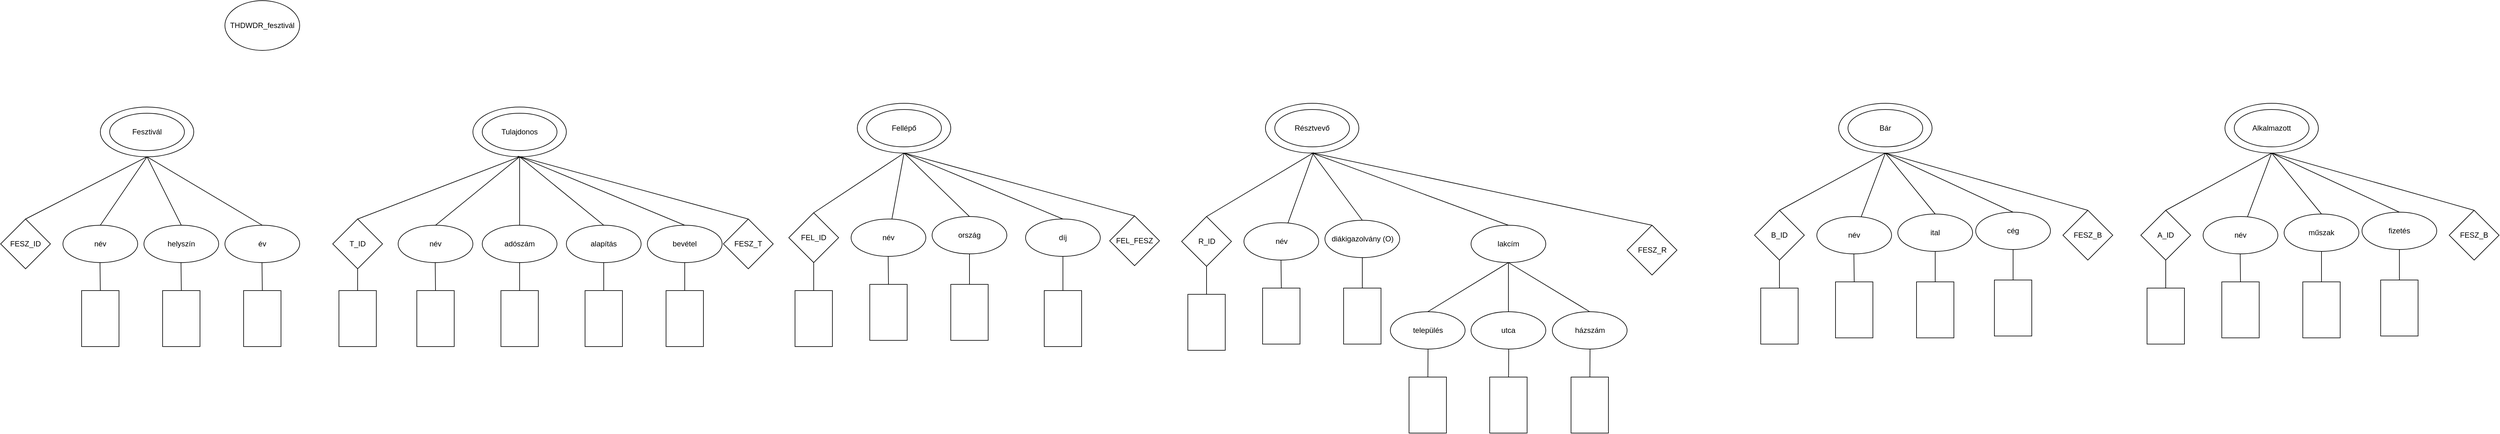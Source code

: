 <mxfile version="22.0.4" type="device">
  <diagram name="1 oldal" id="eouyj4CKeiJUBMxlLpfT">
    <mxGraphModel dx="1195" dy="658" grid="1" gridSize="10" guides="1" tooltips="1" connect="1" arrows="1" fold="1" page="1" pageScale="1" pageWidth="4681" pageHeight="3300" math="0" shadow="0">
      <root>
        <mxCell id="0" />
        <mxCell id="1" parent="0" />
        <mxCell id="wa0pbcNeOMviZZzqPdsQ-9" value="" style="ellipse;whiteSpace=wrap;html=1;" vertex="1" parent="1">
          <mxGeometry x="2180" y="205" width="150" height="80" as="geometry" />
        </mxCell>
        <mxCell id="wa0pbcNeOMviZZzqPdsQ-8" value="" style="ellipse;whiteSpace=wrap;html=1;" vertex="1" parent="1">
          <mxGeometry x="3100" y="205" width="150" height="80" as="geometry" />
        </mxCell>
        <mxCell id="wa0pbcNeOMviZZzqPdsQ-7" value="" style="ellipse;whiteSpace=wrap;html=1;" vertex="1" parent="1">
          <mxGeometry x="1525" y="205" width="150" height="80" as="geometry" />
        </mxCell>
        <mxCell id="wa0pbcNeOMviZZzqPdsQ-1" value="THDWDR_fesztivál" style="ellipse;whiteSpace=wrap;html=1;" vertex="1" parent="1">
          <mxGeometry x="510" y="40" width="120" height="80" as="geometry" />
        </mxCell>
        <mxCell id="wa0pbcNeOMviZZzqPdsQ-3" value="Fellépő" style="ellipse;whiteSpace=wrap;html=1;" vertex="1" parent="1">
          <mxGeometry x="1540" y="215" width="120" height="60" as="geometry" />
        </mxCell>
        <mxCell id="wa0pbcNeOMviZZzqPdsQ-4" value="Bár" style="ellipse;whiteSpace=wrap;html=1;" vertex="1" parent="1">
          <mxGeometry x="3115" y="215" width="120" height="60" as="geometry" />
        </mxCell>
        <mxCell id="wa0pbcNeOMviZZzqPdsQ-5" value="Résztvevő" style="ellipse;whiteSpace=wrap;html=1;" vertex="1" parent="1">
          <mxGeometry x="2195" y="215" width="120" height="60" as="geometry" />
        </mxCell>
        <mxCell id="wa0pbcNeOMviZZzqPdsQ-6" value="" style="ellipse;whiteSpace=wrap;html=1;" vertex="1" parent="1">
          <mxGeometry x="908" y="211" width="150" height="80" as="geometry" />
        </mxCell>
        <mxCell id="wa0pbcNeOMviZZzqPdsQ-2" value="Tulajdonos" style="ellipse;whiteSpace=wrap;html=1;" vertex="1" parent="1">
          <mxGeometry x="923" y="221" width="120" height="60" as="geometry" />
        </mxCell>
        <mxCell id="wa0pbcNeOMviZZzqPdsQ-10" value="T_ID" style="rhombus;whiteSpace=wrap;html=1;" vertex="1" parent="1">
          <mxGeometry x="683" y="391" width="80" height="80" as="geometry" />
        </mxCell>
        <mxCell id="wa0pbcNeOMviZZzqPdsQ-11" value="név" style="ellipse;whiteSpace=wrap;html=1;" vertex="1" parent="1">
          <mxGeometry x="788" y="401" width="120" height="60" as="geometry" />
        </mxCell>
        <mxCell id="wa0pbcNeOMviZZzqPdsQ-12" value="adószám" style="ellipse;whiteSpace=wrap;html=1;" vertex="1" parent="1">
          <mxGeometry x="923" y="401" width="120" height="60" as="geometry" />
        </mxCell>
        <mxCell id="wa0pbcNeOMviZZzqPdsQ-13" value="alapítás" style="ellipse;whiteSpace=wrap;html=1;" vertex="1" parent="1">
          <mxGeometry x="1058" y="401" width="120" height="60" as="geometry" />
        </mxCell>
        <mxCell id="wa0pbcNeOMviZZzqPdsQ-14" value="" style="rounded=0;whiteSpace=wrap;html=1;rotation=-90;" vertex="1" parent="1">
          <mxGeometry x="678" y="521" width="90" height="60" as="geometry" />
        </mxCell>
        <mxCell id="wa0pbcNeOMviZZzqPdsQ-15" value="" style="rounded=0;whiteSpace=wrap;html=1;rotation=-90;" vertex="1" parent="1">
          <mxGeometry x="803" y="521" width="90" height="60" as="geometry" />
        </mxCell>
        <mxCell id="wa0pbcNeOMviZZzqPdsQ-16" value="" style="rounded=0;whiteSpace=wrap;html=1;rotation=-90;" vertex="1" parent="1">
          <mxGeometry x="938" y="521" width="90" height="60" as="geometry" />
        </mxCell>
        <mxCell id="wa0pbcNeOMviZZzqPdsQ-17" value="" style="rounded=0;whiteSpace=wrap;html=1;rotation=-90;" vertex="1" parent="1">
          <mxGeometry x="1073" y="521" width="90" height="60" as="geometry" />
        </mxCell>
        <mxCell id="wa0pbcNeOMviZZzqPdsQ-18" value="" style="endArrow=none;html=1;rounded=0;exitX=0.5;exitY=1;exitDx=0;exitDy=0;entryX=1;entryY=0.5;entryDx=0;entryDy=0;" edge="1" parent="1" source="wa0pbcNeOMviZZzqPdsQ-13" target="wa0pbcNeOMviZZzqPdsQ-17">
          <mxGeometry width="50" height="50" relative="1" as="geometry">
            <mxPoint x="1158" y="451" as="sourcePoint" />
            <mxPoint x="1208" y="401" as="targetPoint" />
          </mxGeometry>
        </mxCell>
        <mxCell id="wa0pbcNeOMviZZzqPdsQ-19" value="" style="endArrow=none;html=1;rounded=0;entryX=1;entryY=0.5;entryDx=0;entryDy=0;" edge="1" parent="1" source="wa0pbcNeOMviZZzqPdsQ-12" target="wa0pbcNeOMviZZzqPdsQ-16">
          <mxGeometry width="50" height="50" relative="1" as="geometry">
            <mxPoint x="963" y="475" as="sourcePoint" />
            <mxPoint x="982.5" y="516" as="targetPoint" />
          </mxGeometry>
        </mxCell>
        <mxCell id="wa0pbcNeOMviZZzqPdsQ-20" value="" style="endArrow=none;html=1;rounded=0;exitX=0.5;exitY=1;exitDx=0;exitDy=0;entryX=1;entryY=0.5;entryDx=0;entryDy=0;" edge="1" parent="1" target="wa0pbcNeOMviZZzqPdsQ-15">
          <mxGeometry width="50" height="50" relative="1" as="geometry">
            <mxPoint x="847.5" y="461" as="sourcePoint" />
            <mxPoint x="847.5" y="516" as="targetPoint" />
          </mxGeometry>
        </mxCell>
        <mxCell id="wa0pbcNeOMviZZzqPdsQ-21" value="" style="endArrow=none;html=1;rounded=0;" edge="1" parent="1" source="wa0pbcNeOMviZZzqPdsQ-10" target="wa0pbcNeOMviZZzqPdsQ-14">
          <mxGeometry width="50" height="50" relative="1" as="geometry">
            <mxPoint x="723" y="461" as="sourcePoint" />
            <mxPoint x="723" y="521" as="targetPoint" />
          </mxGeometry>
        </mxCell>
        <mxCell id="wa0pbcNeOMviZZzqPdsQ-22" value="FEL_ID" style="rhombus;whiteSpace=wrap;html=1;" vertex="1" parent="1">
          <mxGeometry x="1415" y="381" width="80" height="80" as="geometry" />
        </mxCell>
        <mxCell id="wa0pbcNeOMviZZzqPdsQ-23" value="név" style="ellipse;whiteSpace=wrap;html=1;" vertex="1" parent="1">
          <mxGeometry x="1515" y="391" width="120" height="60" as="geometry" />
        </mxCell>
        <mxCell id="wa0pbcNeOMviZZzqPdsQ-24" value="ország" style="ellipse;whiteSpace=wrap;html=1;" vertex="1" parent="1">
          <mxGeometry x="1645" y="387" width="120" height="60" as="geometry" />
        </mxCell>
        <mxCell id="wa0pbcNeOMviZZzqPdsQ-25" value="díj" style="ellipse;whiteSpace=wrap;html=1;" vertex="1" parent="1">
          <mxGeometry x="1795" y="391" width="120" height="60" as="geometry" />
        </mxCell>
        <mxCell id="wa0pbcNeOMviZZzqPdsQ-26" value="" style="rounded=0;whiteSpace=wrap;html=1;rotation=-90;" vertex="1" parent="1">
          <mxGeometry x="1410" y="521" width="90" height="60" as="geometry" />
        </mxCell>
        <mxCell id="wa0pbcNeOMviZZzqPdsQ-27" value="" style="rounded=0;whiteSpace=wrap;html=1;rotation=-90;" vertex="1" parent="1">
          <mxGeometry x="1530" y="511" width="90" height="60" as="geometry" />
        </mxCell>
        <mxCell id="wa0pbcNeOMviZZzqPdsQ-28" value="" style="rounded=0;whiteSpace=wrap;html=1;rotation=-90;" vertex="1" parent="1">
          <mxGeometry x="1660" y="511" width="90" height="60" as="geometry" />
        </mxCell>
        <mxCell id="wa0pbcNeOMviZZzqPdsQ-29" value="" style="rounded=0;whiteSpace=wrap;html=1;rotation=-90;" vertex="1" parent="1">
          <mxGeometry x="1810" y="521" width="90" height="60" as="geometry" />
        </mxCell>
        <mxCell id="wa0pbcNeOMviZZzqPdsQ-30" value="" style="endArrow=none;html=1;rounded=0;exitX=0.5;exitY=1;exitDx=0;exitDy=0;entryX=1;entryY=0.5;entryDx=0;entryDy=0;" edge="1" parent="1" source="wa0pbcNeOMviZZzqPdsQ-25" target="wa0pbcNeOMviZZzqPdsQ-29">
          <mxGeometry width="50" height="50" relative="1" as="geometry">
            <mxPoint x="1895" y="441" as="sourcePoint" />
            <mxPoint x="1945" y="391" as="targetPoint" />
          </mxGeometry>
        </mxCell>
        <mxCell id="wa0pbcNeOMviZZzqPdsQ-31" value="" style="endArrow=none;html=1;rounded=0;entryX=1;entryY=0.5;entryDx=0;entryDy=0;" edge="1" parent="1" source="wa0pbcNeOMviZZzqPdsQ-24" target="wa0pbcNeOMviZZzqPdsQ-28">
          <mxGeometry width="50" height="50" relative="1" as="geometry">
            <mxPoint x="1685" y="461" as="sourcePoint" />
            <mxPoint x="1704.5" y="502" as="targetPoint" />
          </mxGeometry>
        </mxCell>
        <mxCell id="wa0pbcNeOMviZZzqPdsQ-32" value="" style="endArrow=none;html=1;rounded=0;exitX=0.5;exitY=1;exitDx=0;exitDy=0;entryX=1;entryY=0.5;entryDx=0;entryDy=0;" edge="1" parent="1" target="wa0pbcNeOMviZZzqPdsQ-27">
          <mxGeometry width="50" height="50" relative="1" as="geometry">
            <mxPoint x="1574.5" y="451" as="sourcePoint" />
            <mxPoint x="1574.5" y="506" as="targetPoint" />
          </mxGeometry>
        </mxCell>
        <mxCell id="wa0pbcNeOMviZZzqPdsQ-33" value="" style="endArrow=none;html=1;rounded=0;" edge="1" parent="1" source="wa0pbcNeOMviZZzqPdsQ-22" target="wa0pbcNeOMviZZzqPdsQ-26">
          <mxGeometry width="50" height="50" relative="1" as="geometry">
            <mxPoint x="1455" y="451" as="sourcePoint" />
            <mxPoint x="1455" y="511" as="targetPoint" />
          </mxGeometry>
        </mxCell>
        <mxCell id="wa0pbcNeOMviZZzqPdsQ-34" value="" style="endArrow=none;html=1;rounded=0;exitX=0.5;exitY=0;exitDx=0;exitDy=0;entryX=0.5;entryY=1;entryDx=0;entryDy=0;" edge="1" parent="1" source="wa0pbcNeOMviZZzqPdsQ-22" target="wa0pbcNeOMviZZzqPdsQ-7">
          <mxGeometry width="50" height="50" relative="1" as="geometry">
            <mxPoint x="1550" y="335" as="sourcePoint" />
            <mxPoint x="1600" y="285" as="targetPoint" />
          </mxGeometry>
        </mxCell>
        <mxCell id="wa0pbcNeOMviZZzqPdsQ-35" value="" style="endArrow=none;html=1;rounded=0;entryX=0.5;entryY=1;entryDx=0;entryDy=0;" edge="1" parent="1" source="wa0pbcNeOMviZZzqPdsQ-23" target="wa0pbcNeOMviZZzqPdsQ-7">
          <mxGeometry width="50" height="50" relative="1" as="geometry">
            <mxPoint x="1355" y="435" as="sourcePoint" />
            <mxPoint x="1595" y="285" as="targetPoint" />
          </mxGeometry>
        </mxCell>
        <mxCell id="wa0pbcNeOMviZZzqPdsQ-36" value="" style="endArrow=none;html=1;rounded=0;entryX=0.5;entryY=1;entryDx=0;entryDy=0;exitX=0.5;exitY=0;exitDx=0;exitDy=0;" edge="1" parent="1" source="wa0pbcNeOMviZZzqPdsQ-24" target="wa0pbcNeOMviZZzqPdsQ-7">
          <mxGeometry width="50" height="50" relative="1" as="geometry">
            <mxPoint x="1590" y="401" as="sourcePoint" />
            <mxPoint x="1610" y="295" as="targetPoint" />
          </mxGeometry>
        </mxCell>
        <mxCell id="wa0pbcNeOMviZZzqPdsQ-37" value="" style="endArrow=none;html=1;rounded=0;entryX=0.5;entryY=1;entryDx=0;entryDy=0;exitX=0.5;exitY=0;exitDx=0;exitDy=0;" edge="1" parent="1" source="wa0pbcNeOMviZZzqPdsQ-25" target="wa0pbcNeOMviZZzqPdsQ-7">
          <mxGeometry width="50" height="50" relative="1" as="geometry">
            <mxPoint x="1600" y="411" as="sourcePoint" />
            <mxPoint x="1620" y="305" as="targetPoint" />
          </mxGeometry>
        </mxCell>
        <mxCell id="wa0pbcNeOMviZZzqPdsQ-38" value="bevétel" style="ellipse;whiteSpace=wrap;html=1;" vertex="1" parent="1">
          <mxGeometry x="1188" y="401" width="120" height="60" as="geometry" />
        </mxCell>
        <mxCell id="wa0pbcNeOMviZZzqPdsQ-39" value="" style="rounded=0;whiteSpace=wrap;html=1;rotation=-90;" vertex="1" parent="1">
          <mxGeometry x="1203" y="521" width="90" height="60" as="geometry" />
        </mxCell>
        <mxCell id="wa0pbcNeOMviZZzqPdsQ-40" value="" style="endArrow=none;html=1;rounded=0;exitX=0.5;exitY=1;exitDx=0;exitDy=0;entryX=1;entryY=0.5;entryDx=0;entryDy=0;" edge="1" parent="1" source="wa0pbcNeOMviZZzqPdsQ-38" target="wa0pbcNeOMviZZzqPdsQ-39">
          <mxGeometry width="50" height="50" relative="1" as="geometry">
            <mxPoint x="1288" y="451" as="sourcePoint" />
            <mxPoint x="1338" y="401" as="targetPoint" />
          </mxGeometry>
        </mxCell>
        <mxCell id="wa0pbcNeOMviZZzqPdsQ-41" value="" style="endArrow=none;html=1;rounded=0;entryX=0.5;entryY=1;entryDx=0;entryDy=0;exitX=0.5;exitY=0;exitDx=0;exitDy=0;" edge="1" parent="1" source="wa0pbcNeOMviZZzqPdsQ-10" target="wa0pbcNeOMviZZzqPdsQ-6">
          <mxGeometry width="50" height="50" relative="1" as="geometry">
            <mxPoint x="1218" y="451" as="sourcePoint" />
            <mxPoint x="1268" y="401" as="targetPoint" />
          </mxGeometry>
        </mxCell>
        <mxCell id="wa0pbcNeOMviZZzqPdsQ-42" value="" style="endArrow=none;html=1;rounded=0;entryX=0.5;entryY=1;entryDx=0;entryDy=0;exitX=0.5;exitY=0;exitDx=0;exitDy=0;" edge="1" parent="1" source="wa0pbcNeOMviZZzqPdsQ-11" target="wa0pbcNeOMviZZzqPdsQ-6">
          <mxGeometry width="50" height="50" relative="1" as="geometry">
            <mxPoint x="728" y="401" as="sourcePoint" />
            <mxPoint x="993" y="301" as="targetPoint" />
          </mxGeometry>
        </mxCell>
        <mxCell id="wa0pbcNeOMviZZzqPdsQ-43" value="" style="endArrow=none;html=1;rounded=0;entryX=0.5;entryY=1;entryDx=0;entryDy=0;exitX=0.5;exitY=0;exitDx=0;exitDy=0;" edge="1" parent="1" source="wa0pbcNeOMviZZzqPdsQ-12" target="wa0pbcNeOMviZZzqPdsQ-6">
          <mxGeometry width="50" height="50" relative="1" as="geometry">
            <mxPoint x="738" y="411" as="sourcePoint" />
            <mxPoint x="1003" y="311" as="targetPoint" />
          </mxGeometry>
        </mxCell>
        <mxCell id="wa0pbcNeOMviZZzqPdsQ-44" value="" style="endArrow=none;html=1;rounded=0;entryX=0.5;entryY=1;entryDx=0;entryDy=0;exitX=0.5;exitY=0;exitDx=0;exitDy=0;" edge="1" parent="1" source="wa0pbcNeOMviZZzqPdsQ-13" target="wa0pbcNeOMviZZzqPdsQ-6">
          <mxGeometry width="50" height="50" relative="1" as="geometry">
            <mxPoint x="748" y="421" as="sourcePoint" />
            <mxPoint x="1013" y="321" as="targetPoint" />
          </mxGeometry>
        </mxCell>
        <mxCell id="wa0pbcNeOMviZZzqPdsQ-45" value="" style="endArrow=none;html=1;rounded=0;entryX=0.5;entryY=1;entryDx=0;entryDy=0;exitX=0.5;exitY=0;exitDx=0;exitDy=0;" edge="1" parent="1" source="wa0pbcNeOMviZZzqPdsQ-38" target="wa0pbcNeOMviZZzqPdsQ-6">
          <mxGeometry width="50" height="50" relative="1" as="geometry">
            <mxPoint x="758" y="431" as="sourcePoint" />
            <mxPoint x="1023" y="331" as="targetPoint" />
          </mxGeometry>
        </mxCell>
        <mxCell id="wa0pbcNeOMviZZzqPdsQ-46" value="" style="ellipse;whiteSpace=wrap;html=1;" vertex="1" parent="1">
          <mxGeometry x="310" y="211" width="150" height="80" as="geometry" />
        </mxCell>
        <mxCell id="wa0pbcNeOMviZZzqPdsQ-47" value="Fesztivál" style="ellipse;whiteSpace=wrap;html=1;" vertex="1" parent="1">
          <mxGeometry x="325" y="221" width="120" height="60" as="geometry" />
        </mxCell>
        <mxCell id="wa0pbcNeOMviZZzqPdsQ-48" value="FESZ_ID" style="rhombus;whiteSpace=wrap;html=1;" vertex="1" parent="1">
          <mxGeometry x="150" y="391" width="80" height="80" as="geometry" />
        </mxCell>
        <mxCell id="wa0pbcNeOMviZZzqPdsQ-49" value="név" style="ellipse;whiteSpace=wrap;html=1;" vertex="1" parent="1">
          <mxGeometry x="250" y="401" width="120" height="60" as="geometry" />
        </mxCell>
        <mxCell id="wa0pbcNeOMviZZzqPdsQ-50" value="" style="rounded=0;whiteSpace=wrap;html=1;rotation=-90;" vertex="1" parent="1">
          <mxGeometry x="265" y="521" width="90" height="60" as="geometry" />
        </mxCell>
        <mxCell id="wa0pbcNeOMviZZzqPdsQ-51" value="" style="endArrow=none;html=1;rounded=0;exitX=0.5;exitY=1;exitDx=0;exitDy=0;entryX=1;entryY=0.5;entryDx=0;entryDy=0;" edge="1" parent="1" target="wa0pbcNeOMviZZzqPdsQ-50">
          <mxGeometry width="50" height="50" relative="1" as="geometry">
            <mxPoint x="309.5" y="461" as="sourcePoint" />
            <mxPoint x="309.5" y="516" as="targetPoint" />
          </mxGeometry>
        </mxCell>
        <mxCell id="wa0pbcNeOMviZZzqPdsQ-52" value="helyszín" style="ellipse;whiteSpace=wrap;html=1;" vertex="1" parent="1">
          <mxGeometry x="380" y="401" width="120" height="60" as="geometry" />
        </mxCell>
        <mxCell id="wa0pbcNeOMviZZzqPdsQ-53" value="" style="rounded=0;whiteSpace=wrap;html=1;rotation=-90;" vertex="1" parent="1">
          <mxGeometry x="395" y="521" width="90" height="60" as="geometry" />
        </mxCell>
        <mxCell id="wa0pbcNeOMviZZzqPdsQ-54" value="" style="endArrow=none;html=1;rounded=0;exitX=0.5;exitY=1;exitDx=0;exitDy=0;entryX=1;entryY=0.5;entryDx=0;entryDy=0;" edge="1" parent="1" target="wa0pbcNeOMviZZzqPdsQ-53">
          <mxGeometry width="50" height="50" relative="1" as="geometry">
            <mxPoint x="439.5" y="461" as="sourcePoint" />
            <mxPoint x="439.5" y="516" as="targetPoint" />
          </mxGeometry>
        </mxCell>
        <mxCell id="wa0pbcNeOMviZZzqPdsQ-55" value="év" style="ellipse;whiteSpace=wrap;html=1;" vertex="1" parent="1">
          <mxGeometry x="510" y="401" width="120" height="60" as="geometry" />
        </mxCell>
        <mxCell id="wa0pbcNeOMviZZzqPdsQ-56" value="" style="rounded=0;whiteSpace=wrap;html=1;rotation=-90;" vertex="1" parent="1">
          <mxGeometry x="525" y="521" width="90" height="60" as="geometry" />
        </mxCell>
        <mxCell id="wa0pbcNeOMviZZzqPdsQ-57" value="" style="endArrow=none;html=1;rounded=0;exitX=0.5;exitY=1;exitDx=0;exitDy=0;entryX=1;entryY=0.5;entryDx=0;entryDy=0;" edge="1" parent="1" target="wa0pbcNeOMviZZzqPdsQ-56">
          <mxGeometry width="50" height="50" relative="1" as="geometry">
            <mxPoint x="569.5" y="461" as="sourcePoint" />
            <mxPoint x="569.5" y="516" as="targetPoint" />
          </mxGeometry>
        </mxCell>
        <mxCell id="wa0pbcNeOMviZZzqPdsQ-61" value="FESZ_T" style="rhombus;whiteSpace=wrap;html=1;" vertex="1" parent="1">
          <mxGeometry x="1310" y="391" width="80" height="80" as="geometry" />
        </mxCell>
        <mxCell id="wa0pbcNeOMviZZzqPdsQ-62" value="" style="endArrow=none;html=1;rounded=0;exitX=0.5;exitY=0;exitDx=0;exitDy=0;" edge="1" parent="1" source="wa0pbcNeOMviZZzqPdsQ-61">
          <mxGeometry width="50" height="50" relative="1" as="geometry">
            <mxPoint x="1000" y="460" as="sourcePoint" />
            <mxPoint x="980" y="290" as="targetPoint" />
          </mxGeometry>
        </mxCell>
        <mxCell id="wa0pbcNeOMviZZzqPdsQ-63" value="FEL_FESZ" style="rhombus;whiteSpace=wrap;html=1;" vertex="1" parent="1">
          <mxGeometry x="1930" y="386" width="80" height="80" as="geometry" />
        </mxCell>
        <mxCell id="wa0pbcNeOMviZZzqPdsQ-64" value="" style="endArrow=none;html=1;rounded=0;exitX=0.5;exitY=0;exitDx=0;exitDy=0;" edge="1" parent="1" source="wa0pbcNeOMviZZzqPdsQ-63">
          <mxGeometry width="50" height="50" relative="1" as="geometry">
            <mxPoint x="1620" y="455" as="sourcePoint" />
            <mxPoint x="1600" y="285" as="targetPoint" />
          </mxGeometry>
        </mxCell>
        <mxCell id="wa0pbcNeOMviZZzqPdsQ-65" value="R_ID" style="rhombus;whiteSpace=wrap;html=1;" vertex="1" parent="1">
          <mxGeometry x="2045.5" y="387" width="80" height="80" as="geometry" />
        </mxCell>
        <mxCell id="wa0pbcNeOMviZZzqPdsQ-66" value="név" style="ellipse;whiteSpace=wrap;html=1;" vertex="1" parent="1">
          <mxGeometry x="2145.5" y="397" width="120" height="60" as="geometry" />
        </mxCell>
        <mxCell id="wa0pbcNeOMviZZzqPdsQ-67" value="diákigazolvány (O)" style="ellipse;whiteSpace=wrap;html=1;" vertex="1" parent="1">
          <mxGeometry x="2275.5" y="393" width="120" height="60" as="geometry" />
        </mxCell>
        <mxCell id="wa0pbcNeOMviZZzqPdsQ-68" value="lakcím" style="ellipse;whiteSpace=wrap;html=1;" vertex="1" parent="1">
          <mxGeometry x="2510" y="401" width="120" height="60" as="geometry" />
        </mxCell>
        <mxCell id="wa0pbcNeOMviZZzqPdsQ-69" value="" style="rounded=0;whiteSpace=wrap;html=1;rotation=-90;" vertex="1" parent="1">
          <mxGeometry x="2040.5" y="527" width="90" height="60" as="geometry" />
        </mxCell>
        <mxCell id="wa0pbcNeOMviZZzqPdsQ-70" value="" style="rounded=0;whiteSpace=wrap;html=1;rotation=-90;" vertex="1" parent="1">
          <mxGeometry x="2160.5" y="517" width="90" height="60" as="geometry" />
        </mxCell>
        <mxCell id="wa0pbcNeOMviZZzqPdsQ-71" value="" style="rounded=0;whiteSpace=wrap;html=1;rotation=-90;" vertex="1" parent="1">
          <mxGeometry x="2290.5" y="517" width="90" height="60" as="geometry" />
        </mxCell>
        <mxCell id="wa0pbcNeOMviZZzqPdsQ-74" value="" style="endArrow=none;html=1;rounded=0;entryX=1;entryY=0.5;entryDx=0;entryDy=0;" edge="1" parent="1" source="wa0pbcNeOMviZZzqPdsQ-67" target="wa0pbcNeOMviZZzqPdsQ-71">
          <mxGeometry width="50" height="50" relative="1" as="geometry">
            <mxPoint x="2315.5" y="467" as="sourcePoint" />
            <mxPoint x="2335" y="508" as="targetPoint" />
          </mxGeometry>
        </mxCell>
        <mxCell id="wa0pbcNeOMviZZzqPdsQ-75" value="" style="endArrow=none;html=1;rounded=0;exitX=0.5;exitY=1;exitDx=0;exitDy=0;entryX=1;entryY=0.5;entryDx=0;entryDy=0;" edge="1" parent="1" target="wa0pbcNeOMviZZzqPdsQ-70">
          <mxGeometry width="50" height="50" relative="1" as="geometry">
            <mxPoint x="2205" y="457" as="sourcePoint" />
            <mxPoint x="2205" y="512" as="targetPoint" />
          </mxGeometry>
        </mxCell>
        <mxCell id="wa0pbcNeOMviZZzqPdsQ-76" value="" style="endArrow=none;html=1;rounded=0;" edge="1" parent="1" source="wa0pbcNeOMviZZzqPdsQ-65" target="wa0pbcNeOMviZZzqPdsQ-69">
          <mxGeometry width="50" height="50" relative="1" as="geometry">
            <mxPoint x="2085.5" y="457" as="sourcePoint" />
            <mxPoint x="2085.5" y="517" as="targetPoint" />
          </mxGeometry>
        </mxCell>
        <mxCell id="wa0pbcNeOMviZZzqPdsQ-77" value="" style="endArrow=none;html=1;rounded=0;exitX=0.5;exitY=0;exitDx=0;exitDy=0;entryX=0.509;entryY=1.001;entryDx=0;entryDy=0;entryPerimeter=0;" edge="1" parent="1" source="wa0pbcNeOMviZZzqPdsQ-65" target="wa0pbcNeOMviZZzqPdsQ-9">
          <mxGeometry width="50" height="50" relative="1" as="geometry">
            <mxPoint x="2180.5" y="341" as="sourcePoint" />
            <mxPoint x="2230.5" y="291" as="targetPoint" />
          </mxGeometry>
        </mxCell>
        <mxCell id="wa0pbcNeOMviZZzqPdsQ-78" value="" style="endArrow=none;html=1;rounded=0;entryX=0.515;entryY=0.987;entryDx=0;entryDy=0;entryPerimeter=0;" edge="1" parent="1" source="wa0pbcNeOMviZZzqPdsQ-66" target="wa0pbcNeOMviZZzqPdsQ-9">
          <mxGeometry width="50" height="50" relative="1" as="geometry">
            <mxPoint x="1985.5" y="441" as="sourcePoint" />
            <mxPoint x="2230.5" y="291" as="targetPoint" />
          </mxGeometry>
        </mxCell>
        <mxCell id="wa0pbcNeOMviZZzqPdsQ-79" value="" style="endArrow=none;html=1;rounded=0;exitX=0.5;exitY=0;exitDx=0;exitDy=0;entryX=0.498;entryY=0.989;entryDx=0;entryDy=0;entryPerimeter=0;" edge="1" parent="1" source="wa0pbcNeOMviZZzqPdsQ-67" target="wa0pbcNeOMviZZzqPdsQ-9">
          <mxGeometry width="50" height="50" relative="1" as="geometry">
            <mxPoint x="2220.5" y="407" as="sourcePoint" />
            <mxPoint x="2260" y="290" as="targetPoint" />
          </mxGeometry>
        </mxCell>
        <mxCell id="wa0pbcNeOMviZZzqPdsQ-80" value="" style="endArrow=none;html=1;rounded=0;exitX=0.5;exitY=0;exitDx=0;exitDy=0;entryX=0.5;entryY=1;entryDx=0;entryDy=0;" edge="1" parent="1" source="wa0pbcNeOMviZZzqPdsQ-68" target="wa0pbcNeOMviZZzqPdsQ-9">
          <mxGeometry width="50" height="50" relative="1" as="geometry">
            <mxPoint x="2230.5" y="417" as="sourcePoint" />
            <mxPoint x="2260" y="280" as="targetPoint" />
          </mxGeometry>
        </mxCell>
        <mxCell id="wa0pbcNeOMviZZzqPdsQ-81" value="FESZ_R" style="rhombus;whiteSpace=wrap;html=1;" vertex="1" parent="1">
          <mxGeometry x="2760.5" y="401" width="80" height="80" as="geometry" />
        </mxCell>
        <mxCell id="wa0pbcNeOMviZZzqPdsQ-82" value="" style="endArrow=none;html=1;rounded=0;exitX=0.5;exitY=0;exitDx=0;exitDy=0;entryX=0.507;entryY=0.999;entryDx=0;entryDy=0;entryPerimeter=0;" edge="1" parent="1" source="wa0pbcNeOMviZZzqPdsQ-81" target="wa0pbcNeOMviZZzqPdsQ-9">
          <mxGeometry width="50" height="50" relative="1" as="geometry">
            <mxPoint x="2250.5" y="461" as="sourcePoint" />
            <mxPoint x="2260" y="290" as="targetPoint" />
          </mxGeometry>
        </mxCell>
        <mxCell id="wa0pbcNeOMviZZzqPdsQ-83" value="település" style="ellipse;whiteSpace=wrap;html=1;" vertex="1" parent="1">
          <mxGeometry x="2380.5" y="540" width="120" height="60" as="geometry" />
        </mxCell>
        <mxCell id="wa0pbcNeOMviZZzqPdsQ-84" value="utca" style="ellipse;whiteSpace=wrap;html=1;" vertex="1" parent="1">
          <mxGeometry x="2510" y="540" width="120" height="60" as="geometry" />
        </mxCell>
        <mxCell id="wa0pbcNeOMviZZzqPdsQ-85" value="házszám" style="ellipse;whiteSpace=wrap;html=1;" vertex="1" parent="1">
          <mxGeometry x="2640.5" y="540" width="120" height="60" as="geometry" />
        </mxCell>
        <mxCell id="wa0pbcNeOMviZZzqPdsQ-86" value="" style="endArrow=none;html=1;rounded=0;entryX=0.5;entryY=1;entryDx=0;entryDy=0;exitX=0.5;exitY=0;exitDx=0;exitDy=0;" edge="1" parent="1" source="wa0pbcNeOMviZZzqPdsQ-83" target="wa0pbcNeOMviZZzqPdsQ-68">
          <mxGeometry width="50" height="50" relative="1" as="geometry">
            <mxPoint x="2370" y="500" as="sourcePoint" />
            <mxPoint x="2420" y="450" as="targetPoint" />
          </mxGeometry>
        </mxCell>
        <mxCell id="wa0pbcNeOMviZZzqPdsQ-87" value="" style="endArrow=none;html=1;rounded=0;entryX=0.5;entryY=1;entryDx=0;entryDy=0;exitX=0.5;exitY=0;exitDx=0;exitDy=0;" edge="1" parent="1" source="wa0pbcNeOMviZZzqPdsQ-84" target="wa0pbcNeOMviZZzqPdsQ-68">
          <mxGeometry width="50" height="50" relative="1" as="geometry">
            <mxPoint x="2450" y="550" as="sourcePoint" />
            <mxPoint x="2495" y="467" as="targetPoint" />
          </mxGeometry>
        </mxCell>
        <mxCell id="wa0pbcNeOMviZZzqPdsQ-88" value="" style="endArrow=none;html=1;rounded=0;entryX=0.5;entryY=1;entryDx=0;entryDy=0;exitX=0.5;exitY=0;exitDx=0;exitDy=0;" edge="1" parent="1" source="wa0pbcNeOMviZZzqPdsQ-85" target="wa0pbcNeOMviZZzqPdsQ-68">
          <mxGeometry width="50" height="50" relative="1" as="geometry">
            <mxPoint x="2460" y="560" as="sourcePoint" />
            <mxPoint x="2505" y="477" as="targetPoint" />
          </mxGeometry>
        </mxCell>
        <mxCell id="wa0pbcNeOMviZZzqPdsQ-91" value="" style="rounded=0;whiteSpace=wrap;html=1;rotation=-90;" vertex="1" parent="1">
          <mxGeometry x="2395.5" y="660" width="90" height="60" as="geometry" />
        </mxCell>
        <mxCell id="wa0pbcNeOMviZZzqPdsQ-92" value="" style="endArrow=none;html=1;rounded=0;" edge="1" parent="1" target="wa0pbcNeOMviZZzqPdsQ-91">
          <mxGeometry width="50" height="50" relative="1" as="geometry">
            <mxPoint x="2441" y="600" as="sourcePoint" />
            <mxPoint x="2440.5" y="650" as="targetPoint" />
          </mxGeometry>
        </mxCell>
        <mxCell id="wa0pbcNeOMviZZzqPdsQ-93" value="" style="rounded=0;whiteSpace=wrap;html=1;rotation=-90;" vertex="1" parent="1">
          <mxGeometry x="2525" y="660" width="90" height="60" as="geometry" />
        </mxCell>
        <mxCell id="wa0pbcNeOMviZZzqPdsQ-94" value="" style="endArrow=none;html=1;rounded=0;" edge="1" parent="1" target="wa0pbcNeOMviZZzqPdsQ-93">
          <mxGeometry width="50" height="50" relative="1" as="geometry">
            <mxPoint x="2570.5" y="600" as="sourcePoint" />
            <mxPoint x="2570" y="650" as="targetPoint" />
          </mxGeometry>
        </mxCell>
        <mxCell id="wa0pbcNeOMviZZzqPdsQ-95" value="" style="rounded=0;whiteSpace=wrap;html=1;rotation=-90;" vertex="1" parent="1">
          <mxGeometry x="2655.5" y="660" width="90" height="60" as="geometry" />
        </mxCell>
        <mxCell id="wa0pbcNeOMviZZzqPdsQ-96" value="" style="endArrow=none;html=1;rounded=0;" edge="1" parent="1" target="wa0pbcNeOMviZZzqPdsQ-95">
          <mxGeometry width="50" height="50" relative="1" as="geometry">
            <mxPoint x="2701" y="600" as="sourcePoint" />
            <mxPoint x="2700.5" y="650" as="targetPoint" />
          </mxGeometry>
        </mxCell>
        <mxCell id="wa0pbcNeOMviZZzqPdsQ-97" value="" style="endArrow=none;html=1;rounded=0;entryX=0.5;entryY=1;entryDx=0;entryDy=0;exitX=0.5;exitY=0;exitDx=0;exitDy=0;" edge="1" parent="1" source="wa0pbcNeOMviZZzqPdsQ-55" target="wa0pbcNeOMviZZzqPdsQ-46">
          <mxGeometry width="50" height="50" relative="1" as="geometry">
            <mxPoint x="600" y="500" as="sourcePoint" />
            <mxPoint x="650" y="450" as="targetPoint" />
          </mxGeometry>
        </mxCell>
        <mxCell id="wa0pbcNeOMviZZzqPdsQ-98" value="" style="endArrow=none;html=1;rounded=0;entryX=0.5;entryY=1;entryDx=0;entryDy=0;exitX=0.5;exitY=0;exitDx=0;exitDy=0;" edge="1" parent="1" source="wa0pbcNeOMviZZzqPdsQ-52" target="wa0pbcNeOMviZZzqPdsQ-46">
          <mxGeometry width="50" height="50" relative="1" as="geometry">
            <mxPoint x="580" y="411" as="sourcePoint" />
            <mxPoint x="395" y="301" as="targetPoint" />
          </mxGeometry>
        </mxCell>
        <mxCell id="wa0pbcNeOMviZZzqPdsQ-99" value="" style="endArrow=none;html=1;rounded=0;entryX=0.5;entryY=1;entryDx=0;entryDy=0;exitX=0.5;exitY=0;exitDx=0;exitDy=0;" edge="1" parent="1" source="wa0pbcNeOMviZZzqPdsQ-49" target="wa0pbcNeOMviZZzqPdsQ-46">
          <mxGeometry width="50" height="50" relative="1" as="geometry">
            <mxPoint x="590" y="421" as="sourcePoint" />
            <mxPoint x="405" y="311" as="targetPoint" />
          </mxGeometry>
        </mxCell>
        <mxCell id="wa0pbcNeOMviZZzqPdsQ-100" value="" style="endArrow=none;html=1;rounded=0;entryX=0.5;entryY=1;entryDx=0;entryDy=0;exitX=0.5;exitY=0;exitDx=0;exitDy=0;" edge="1" parent="1" source="wa0pbcNeOMviZZzqPdsQ-48" target="wa0pbcNeOMviZZzqPdsQ-46">
          <mxGeometry width="50" height="50" relative="1" as="geometry">
            <mxPoint x="600" y="431" as="sourcePoint" />
            <mxPoint x="415" y="321" as="targetPoint" />
          </mxGeometry>
        </mxCell>
        <mxCell id="wa0pbcNeOMviZZzqPdsQ-101" value="B_ID" style="rhombus;whiteSpace=wrap;html=1;" vertex="1" parent="1">
          <mxGeometry x="2965" y="377" width="80" height="80" as="geometry" />
        </mxCell>
        <mxCell id="wa0pbcNeOMviZZzqPdsQ-102" value="név" style="ellipse;whiteSpace=wrap;html=1;" vertex="1" parent="1">
          <mxGeometry x="3065" y="387" width="120" height="60" as="geometry" />
        </mxCell>
        <mxCell id="wa0pbcNeOMviZZzqPdsQ-103" value="ital" style="ellipse;whiteSpace=wrap;html=1;" vertex="1" parent="1">
          <mxGeometry x="3195" y="383" width="120" height="60" as="geometry" />
        </mxCell>
        <mxCell id="wa0pbcNeOMviZZzqPdsQ-104" value="" style="rounded=0;whiteSpace=wrap;html=1;rotation=-90;" vertex="1" parent="1">
          <mxGeometry x="2960" y="517" width="90" height="60" as="geometry" />
        </mxCell>
        <mxCell id="wa0pbcNeOMviZZzqPdsQ-105" value="" style="rounded=0;whiteSpace=wrap;html=1;rotation=-90;" vertex="1" parent="1">
          <mxGeometry x="3080" y="507" width="90" height="60" as="geometry" />
        </mxCell>
        <mxCell id="wa0pbcNeOMviZZzqPdsQ-106" value="" style="rounded=0;whiteSpace=wrap;html=1;rotation=-90;" vertex="1" parent="1">
          <mxGeometry x="3210" y="507" width="90" height="60" as="geometry" />
        </mxCell>
        <mxCell id="wa0pbcNeOMviZZzqPdsQ-107" value="" style="endArrow=none;html=1;rounded=0;entryX=1;entryY=0.5;entryDx=0;entryDy=0;" edge="1" parent="1" source="wa0pbcNeOMviZZzqPdsQ-103" target="wa0pbcNeOMviZZzqPdsQ-106">
          <mxGeometry width="50" height="50" relative="1" as="geometry">
            <mxPoint x="3235" y="457" as="sourcePoint" />
            <mxPoint x="3254.5" y="498" as="targetPoint" />
          </mxGeometry>
        </mxCell>
        <mxCell id="wa0pbcNeOMviZZzqPdsQ-108" value="" style="endArrow=none;html=1;rounded=0;exitX=0.5;exitY=1;exitDx=0;exitDy=0;entryX=1;entryY=0.5;entryDx=0;entryDy=0;" edge="1" parent="1" target="wa0pbcNeOMviZZzqPdsQ-105">
          <mxGeometry width="50" height="50" relative="1" as="geometry">
            <mxPoint x="3124.5" y="447" as="sourcePoint" />
            <mxPoint x="3124.5" y="502" as="targetPoint" />
          </mxGeometry>
        </mxCell>
        <mxCell id="wa0pbcNeOMviZZzqPdsQ-109" value="" style="endArrow=none;html=1;rounded=0;" edge="1" parent="1" source="wa0pbcNeOMviZZzqPdsQ-101" target="wa0pbcNeOMviZZzqPdsQ-104">
          <mxGeometry width="50" height="50" relative="1" as="geometry">
            <mxPoint x="3005" y="447" as="sourcePoint" />
            <mxPoint x="3005" y="507" as="targetPoint" />
          </mxGeometry>
        </mxCell>
        <mxCell id="wa0pbcNeOMviZZzqPdsQ-110" value="" style="endArrow=none;html=1;rounded=0;exitX=0.5;exitY=0;exitDx=0;exitDy=0;entryX=0.5;entryY=1;entryDx=0;entryDy=0;" edge="1" parent="1" source="wa0pbcNeOMviZZzqPdsQ-101" target="wa0pbcNeOMviZZzqPdsQ-8">
          <mxGeometry width="50" height="50" relative="1" as="geometry">
            <mxPoint x="3100" y="331" as="sourcePoint" />
            <mxPoint x="3175.5" y="275" as="targetPoint" />
          </mxGeometry>
        </mxCell>
        <mxCell id="wa0pbcNeOMviZZzqPdsQ-111" value="" style="endArrow=none;html=1;rounded=0;entryX=0.5;entryY=1;entryDx=0;entryDy=0;" edge="1" parent="1" source="wa0pbcNeOMviZZzqPdsQ-102" target="wa0pbcNeOMviZZzqPdsQ-8">
          <mxGeometry width="50" height="50" relative="1" as="geometry">
            <mxPoint x="2905" y="431" as="sourcePoint" />
            <mxPoint x="3177" y="270" as="targetPoint" />
          </mxGeometry>
        </mxCell>
        <mxCell id="wa0pbcNeOMviZZzqPdsQ-112" value="" style="endArrow=none;html=1;rounded=0;exitX=0.5;exitY=0;exitDx=0;exitDy=0;entryX=0.5;entryY=1;entryDx=0;entryDy=0;" edge="1" parent="1" source="wa0pbcNeOMviZZzqPdsQ-103" target="wa0pbcNeOMviZZzqPdsQ-8">
          <mxGeometry width="50" height="50" relative="1" as="geometry">
            <mxPoint x="3140" y="397" as="sourcePoint" />
            <mxPoint x="3174.5" y="274" as="targetPoint" />
          </mxGeometry>
        </mxCell>
        <mxCell id="wa0pbcNeOMviZZzqPdsQ-113" value="cég" style="ellipse;whiteSpace=wrap;html=1;" vertex="1" parent="1">
          <mxGeometry x="3320" y="380" width="120" height="60" as="geometry" />
        </mxCell>
        <mxCell id="wa0pbcNeOMviZZzqPdsQ-114" value="" style="rounded=0;whiteSpace=wrap;html=1;rotation=-90;" vertex="1" parent="1">
          <mxGeometry x="3335" y="504" width="90" height="60" as="geometry" />
        </mxCell>
        <mxCell id="wa0pbcNeOMviZZzqPdsQ-115" value="" style="endArrow=none;html=1;rounded=0;entryX=1;entryY=0.5;entryDx=0;entryDy=0;" edge="1" parent="1" source="wa0pbcNeOMviZZzqPdsQ-113" target="wa0pbcNeOMviZZzqPdsQ-114">
          <mxGeometry width="50" height="50" relative="1" as="geometry">
            <mxPoint x="3360" y="454" as="sourcePoint" />
            <mxPoint x="3379.5" y="495" as="targetPoint" />
          </mxGeometry>
        </mxCell>
        <mxCell id="wa0pbcNeOMviZZzqPdsQ-116" value="" style="endArrow=none;html=1;rounded=0;exitX=0.5;exitY=0;exitDx=0;exitDy=0;entryX=0.5;entryY=1;entryDx=0;entryDy=0;" edge="1" parent="1" source="wa0pbcNeOMviZZzqPdsQ-113" target="wa0pbcNeOMviZZzqPdsQ-8">
          <mxGeometry width="50" height="50" relative="1" as="geometry">
            <mxPoint x="3265" y="394" as="sourcePoint" />
            <mxPoint x="3300" y="282" as="targetPoint" />
          </mxGeometry>
        </mxCell>
        <mxCell id="wa0pbcNeOMviZZzqPdsQ-117" value="FESZ_B" style="rhombus;whiteSpace=wrap;html=1;" vertex="1" parent="1">
          <mxGeometry x="3460" y="377" width="80" height="80" as="geometry" />
        </mxCell>
        <mxCell id="wa0pbcNeOMviZZzqPdsQ-118" value="" style="endArrow=none;html=1;rounded=0;exitX=0.5;exitY=0;exitDx=0;exitDy=0;entryX=0.5;entryY=1;entryDx=0;entryDy=0;" edge="1" parent="1" source="wa0pbcNeOMviZZzqPdsQ-117" target="wa0pbcNeOMviZZzqPdsQ-8">
          <mxGeometry width="50" height="50" relative="1" as="geometry">
            <mxPoint x="2974.5" y="431" as="sourcePoint" />
            <mxPoint x="2980" y="255" as="targetPoint" />
          </mxGeometry>
        </mxCell>
        <mxCell id="wa0pbcNeOMviZZzqPdsQ-119" value="" style="ellipse;whiteSpace=wrap;html=1;" vertex="1" parent="1">
          <mxGeometry x="3720" y="205" width="150" height="80" as="geometry" />
        </mxCell>
        <mxCell id="wa0pbcNeOMviZZzqPdsQ-120" value="Alkalmazott" style="ellipse;whiteSpace=wrap;html=1;" vertex="1" parent="1">
          <mxGeometry x="3735" y="215" width="120" height="60" as="geometry" />
        </mxCell>
        <mxCell id="wa0pbcNeOMviZZzqPdsQ-121" value="A_ID" style="rhombus;whiteSpace=wrap;html=1;" vertex="1" parent="1">
          <mxGeometry x="3585" y="377" width="80" height="80" as="geometry" />
        </mxCell>
        <mxCell id="wa0pbcNeOMviZZzqPdsQ-122" value="név" style="ellipse;whiteSpace=wrap;html=1;" vertex="1" parent="1">
          <mxGeometry x="3685" y="387" width="120" height="60" as="geometry" />
        </mxCell>
        <mxCell id="wa0pbcNeOMviZZzqPdsQ-123" value="műszak" style="ellipse;whiteSpace=wrap;html=1;" vertex="1" parent="1">
          <mxGeometry x="3815" y="383" width="120" height="60" as="geometry" />
        </mxCell>
        <mxCell id="wa0pbcNeOMviZZzqPdsQ-124" value="" style="rounded=0;whiteSpace=wrap;html=1;rotation=-90;" vertex="1" parent="1">
          <mxGeometry x="3580" y="517" width="90" height="60" as="geometry" />
        </mxCell>
        <mxCell id="wa0pbcNeOMviZZzqPdsQ-125" value="" style="rounded=0;whiteSpace=wrap;html=1;rotation=-90;" vertex="1" parent="1">
          <mxGeometry x="3700" y="507" width="90" height="60" as="geometry" />
        </mxCell>
        <mxCell id="wa0pbcNeOMviZZzqPdsQ-126" value="" style="rounded=0;whiteSpace=wrap;html=1;rotation=-90;" vertex="1" parent="1">
          <mxGeometry x="3830" y="507" width="90" height="60" as="geometry" />
        </mxCell>
        <mxCell id="wa0pbcNeOMviZZzqPdsQ-127" value="" style="endArrow=none;html=1;rounded=0;entryX=1;entryY=0.5;entryDx=0;entryDy=0;" edge="1" parent="1" source="wa0pbcNeOMviZZzqPdsQ-123" target="wa0pbcNeOMviZZzqPdsQ-126">
          <mxGeometry width="50" height="50" relative="1" as="geometry">
            <mxPoint x="3855" y="457" as="sourcePoint" />
            <mxPoint x="3874.5" y="498" as="targetPoint" />
          </mxGeometry>
        </mxCell>
        <mxCell id="wa0pbcNeOMviZZzqPdsQ-128" value="" style="endArrow=none;html=1;rounded=0;exitX=0.5;exitY=1;exitDx=0;exitDy=0;entryX=1;entryY=0.5;entryDx=0;entryDy=0;" edge="1" parent="1" target="wa0pbcNeOMviZZzqPdsQ-125">
          <mxGeometry width="50" height="50" relative="1" as="geometry">
            <mxPoint x="3744.5" y="447" as="sourcePoint" />
            <mxPoint x="3744.5" y="502" as="targetPoint" />
          </mxGeometry>
        </mxCell>
        <mxCell id="wa0pbcNeOMviZZzqPdsQ-129" value="" style="endArrow=none;html=1;rounded=0;" edge="1" parent="1" source="wa0pbcNeOMviZZzqPdsQ-121" target="wa0pbcNeOMviZZzqPdsQ-124">
          <mxGeometry width="50" height="50" relative="1" as="geometry">
            <mxPoint x="3625" y="447" as="sourcePoint" />
            <mxPoint x="3625" y="507" as="targetPoint" />
          </mxGeometry>
        </mxCell>
        <mxCell id="wa0pbcNeOMviZZzqPdsQ-130" value="" style="endArrow=none;html=1;rounded=0;exitX=0.5;exitY=0;exitDx=0;exitDy=0;entryX=0.5;entryY=1;entryDx=0;entryDy=0;" edge="1" parent="1" source="wa0pbcNeOMviZZzqPdsQ-121" target="wa0pbcNeOMviZZzqPdsQ-119">
          <mxGeometry width="50" height="50" relative="1" as="geometry">
            <mxPoint x="3720" y="331" as="sourcePoint" />
            <mxPoint x="3795.5" y="275" as="targetPoint" />
          </mxGeometry>
        </mxCell>
        <mxCell id="wa0pbcNeOMviZZzqPdsQ-131" value="" style="endArrow=none;html=1;rounded=0;entryX=0.5;entryY=1;entryDx=0;entryDy=0;" edge="1" parent="1" source="wa0pbcNeOMviZZzqPdsQ-122" target="wa0pbcNeOMviZZzqPdsQ-119">
          <mxGeometry width="50" height="50" relative="1" as="geometry">
            <mxPoint x="3525" y="431" as="sourcePoint" />
            <mxPoint x="3797" y="270" as="targetPoint" />
          </mxGeometry>
        </mxCell>
        <mxCell id="wa0pbcNeOMviZZzqPdsQ-132" value="" style="endArrow=none;html=1;rounded=0;exitX=0.5;exitY=0;exitDx=0;exitDy=0;entryX=0.5;entryY=1;entryDx=0;entryDy=0;" edge="1" parent="1" source="wa0pbcNeOMviZZzqPdsQ-123" target="wa0pbcNeOMviZZzqPdsQ-119">
          <mxGeometry width="50" height="50" relative="1" as="geometry">
            <mxPoint x="3760" y="397" as="sourcePoint" />
            <mxPoint x="3794.5" y="274" as="targetPoint" />
          </mxGeometry>
        </mxCell>
        <mxCell id="wa0pbcNeOMviZZzqPdsQ-133" value="fizetés" style="ellipse;whiteSpace=wrap;html=1;" vertex="1" parent="1">
          <mxGeometry x="3940" y="380" width="120" height="60" as="geometry" />
        </mxCell>
        <mxCell id="wa0pbcNeOMviZZzqPdsQ-134" value="" style="rounded=0;whiteSpace=wrap;html=1;rotation=-90;" vertex="1" parent="1">
          <mxGeometry x="3955" y="504" width="90" height="60" as="geometry" />
        </mxCell>
        <mxCell id="wa0pbcNeOMviZZzqPdsQ-135" value="" style="endArrow=none;html=1;rounded=0;entryX=1;entryY=0.5;entryDx=0;entryDy=0;" edge="1" parent="1" source="wa0pbcNeOMviZZzqPdsQ-133" target="wa0pbcNeOMviZZzqPdsQ-134">
          <mxGeometry width="50" height="50" relative="1" as="geometry">
            <mxPoint x="3980" y="454" as="sourcePoint" />
            <mxPoint x="3999.5" y="495" as="targetPoint" />
          </mxGeometry>
        </mxCell>
        <mxCell id="wa0pbcNeOMviZZzqPdsQ-136" value="" style="endArrow=none;html=1;rounded=0;exitX=0.5;exitY=0;exitDx=0;exitDy=0;entryX=0.5;entryY=1;entryDx=0;entryDy=0;" edge="1" parent="1" source="wa0pbcNeOMviZZzqPdsQ-133" target="wa0pbcNeOMviZZzqPdsQ-119">
          <mxGeometry width="50" height="50" relative="1" as="geometry">
            <mxPoint x="3885" y="394" as="sourcePoint" />
            <mxPoint x="3920" y="282" as="targetPoint" />
          </mxGeometry>
        </mxCell>
        <mxCell id="wa0pbcNeOMviZZzqPdsQ-137" value="FESZ_B" style="rhombus;whiteSpace=wrap;html=1;" vertex="1" parent="1">
          <mxGeometry x="4080" y="377" width="80" height="80" as="geometry" />
        </mxCell>
        <mxCell id="wa0pbcNeOMviZZzqPdsQ-138" value="" style="endArrow=none;html=1;rounded=0;exitX=0.5;exitY=0;exitDx=0;exitDy=0;entryX=0.5;entryY=1;entryDx=0;entryDy=0;" edge="1" parent="1" source="wa0pbcNeOMviZZzqPdsQ-137" target="wa0pbcNeOMviZZzqPdsQ-119">
          <mxGeometry width="50" height="50" relative="1" as="geometry">
            <mxPoint x="3594.5" y="431" as="sourcePoint" />
            <mxPoint x="3600" y="255" as="targetPoint" />
          </mxGeometry>
        </mxCell>
      </root>
    </mxGraphModel>
  </diagram>
</mxfile>
